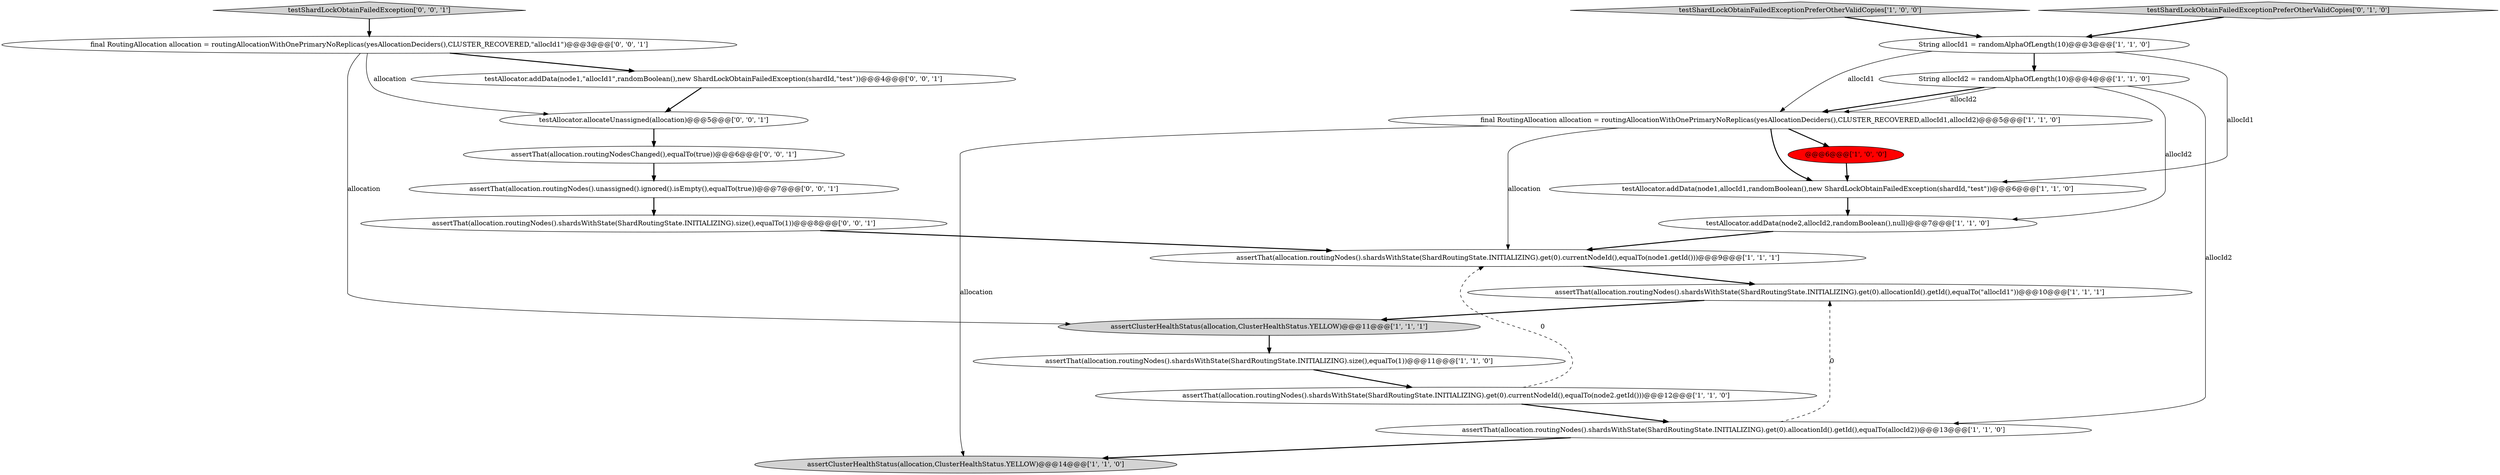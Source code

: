 digraph {
20 [style = filled, label = "assertThat(allocation.routingNodesChanged(),equalTo(true))@@@6@@@['0', '0', '1']", fillcolor = white, shape = ellipse image = "AAA0AAABBB3BBB"];
13 [style = filled, label = "assertClusterHealthStatus(allocation,ClusterHealthStatus.YELLOW)@@@14@@@['1', '1', '0']", fillcolor = lightgray, shape = ellipse image = "AAA0AAABBB1BBB"];
16 [style = filled, label = "assertThat(allocation.routingNodes().shardsWithState(ShardRoutingState.INITIALIZING).size(),equalTo(1))@@@8@@@['0', '0', '1']", fillcolor = white, shape = ellipse image = "AAA0AAABBB3BBB"];
6 [style = filled, label = "String allocId2 = randomAlphaOfLength(10)@@@4@@@['1', '1', '0']", fillcolor = white, shape = ellipse image = "AAA0AAABBB1BBB"];
9 [style = filled, label = "String allocId1 = randomAlphaOfLength(10)@@@3@@@['1', '1', '0']", fillcolor = white, shape = ellipse image = "AAA0AAABBB1BBB"];
10 [style = filled, label = "assertThat(allocation.routingNodes().shardsWithState(ShardRoutingState.INITIALIZING).get(0).allocationId().getId(),equalTo(\"allocId1\"))@@@10@@@['1', '1', '1']", fillcolor = white, shape = ellipse image = "AAA0AAABBB1BBB"];
5 [style = filled, label = "assertThat(allocation.routingNodes().shardsWithState(ShardRoutingState.INITIALIZING).size(),equalTo(1))@@@11@@@['1', '1', '0']", fillcolor = white, shape = ellipse image = "AAA0AAABBB1BBB"];
12 [style = filled, label = "testAllocator.addData(node1,allocId1,randomBoolean(),new ShardLockObtainFailedException(shardId,\"test\"))@@@6@@@['1', '1', '0']", fillcolor = white, shape = ellipse image = "AAA0AAABBB1BBB"];
14 [style = filled, label = "testShardLockObtainFailedExceptionPreferOtherValidCopies['0', '1', '0']", fillcolor = lightgray, shape = diamond image = "AAA0AAABBB2BBB"];
1 [style = filled, label = "testAllocator.addData(node2,allocId2,randomBoolean(),null)@@@7@@@['1', '1', '0']", fillcolor = white, shape = ellipse image = "AAA0AAABBB1BBB"];
8 [style = filled, label = "assertThat(allocation.routingNodes().shardsWithState(ShardRoutingState.INITIALIZING).get(0).currentNodeId(),equalTo(node1.getId()))@@@9@@@['1', '1', '1']", fillcolor = white, shape = ellipse image = "AAA0AAABBB1BBB"];
15 [style = filled, label = "testShardLockObtainFailedException['0', '0', '1']", fillcolor = lightgray, shape = diamond image = "AAA0AAABBB3BBB"];
18 [style = filled, label = "assertThat(allocation.routingNodes().unassigned().ignored().isEmpty(),equalTo(true))@@@7@@@['0', '0', '1']", fillcolor = white, shape = ellipse image = "AAA0AAABBB3BBB"];
21 [style = filled, label = "testAllocator.addData(node1,\"allocId1\",randomBoolean(),new ShardLockObtainFailedException(shardId,\"test\"))@@@4@@@['0', '0', '1']", fillcolor = white, shape = ellipse image = "AAA0AAABBB3BBB"];
7 [style = filled, label = "assertClusterHealthStatus(allocation,ClusterHealthStatus.YELLOW)@@@11@@@['1', '1', '1']", fillcolor = lightgray, shape = ellipse image = "AAA0AAABBB1BBB"];
4 [style = filled, label = "assertThat(allocation.routingNodes().shardsWithState(ShardRoutingState.INITIALIZING).get(0).allocationId().getId(),equalTo(allocId2))@@@13@@@['1', '1', '0']", fillcolor = white, shape = ellipse image = "AAA0AAABBB1BBB"];
11 [style = filled, label = "assertThat(allocation.routingNodes().shardsWithState(ShardRoutingState.INITIALIZING).get(0).currentNodeId(),equalTo(node2.getId()))@@@12@@@['1', '1', '0']", fillcolor = white, shape = ellipse image = "AAA0AAABBB1BBB"];
0 [style = filled, label = "final RoutingAllocation allocation = routingAllocationWithOnePrimaryNoReplicas(yesAllocationDeciders(),CLUSTER_RECOVERED,allocId1,allocId2)@@@5@@@['1', '1', '0']", fillcolor = white, shape = ellipse image = "AAA0AAABBB1BBB"];
19 [style = filled, label = "testAllocator.allocateUnassigned(allocation)@@@5@@@['0', '0', '1']", fillcolor = white, shape = ellipse image = "AAA0AAABBB3BBB"];
3 [style = filled, label = "@@@6@@@['1', '0', '0']", fillcolor = red, shape = ellipse image = "AAA1AAABBB1BBB"];
17 [style = filled, label = "final RoutingAllocation allocation = routingAllocationWithOnePrimaryNoReplicas(yesAllocationDeciders(),CLUSTER_RECOVERED,\"allocId1\")@@@3@@@['0', '0', '1']", fillcolor = white, shape = ellipse image = "AAA0AAABBB3BBB"];
2 [style = filled, label = "testShardLockObtainFailedExceptionPreferOtherValidCopies['1', '0', '0']", fillcolor = lightgray, shape = diamond image = "AAA0AAABBB1BBB"];
0->3 [style = bold, label=""];
8->10 [style = bold, label=""];
11->8 [style = dashed, label="0"];
1->8 [style = bold, label=""];
21->19 [style = bold, label=""];
16->8 [style = bold, label=""];
19->20 [style = bold, label=""];
0->12 [style = bold, label=""];
0->8 [style = solid, label="allocation"];
4->13 [style = bold, label=""];
11->4 [style = bold, label=""];
6->0 [style = bold, label=""];
6->0 [style = solid, label="allocId2"];
2->9 [style = bold, label=""];
3->12 [style = bold, label=""];
6->4 [style = solid, label="allocId2"];
12->1 [style = bold, label=""];
10->7 [style = bold, label=""];
9->0 [style = solid, label="allocId1"];
9->6 [style = bold, label=""];
17->7 [style = solid, label="allocation"];
0->13 [style = solid, label="allocation"];
20->18 [style = bold, label=""];
15->17 [style = bold, label=""];
7->5 [style = bold, label=""];
17->19 [style = solid, label="allocation"];
9->12 [style = solid, label="allocId1"];
14->9 [style = bold, label=""];
5->11 [style = bold, label=""];
4->10 [style = dashed, label="0"];
17->21 [style = bold, label=""];
6->1 [style = solid, label="allocId2"];
18->16 [style = bold, label=""];
}
